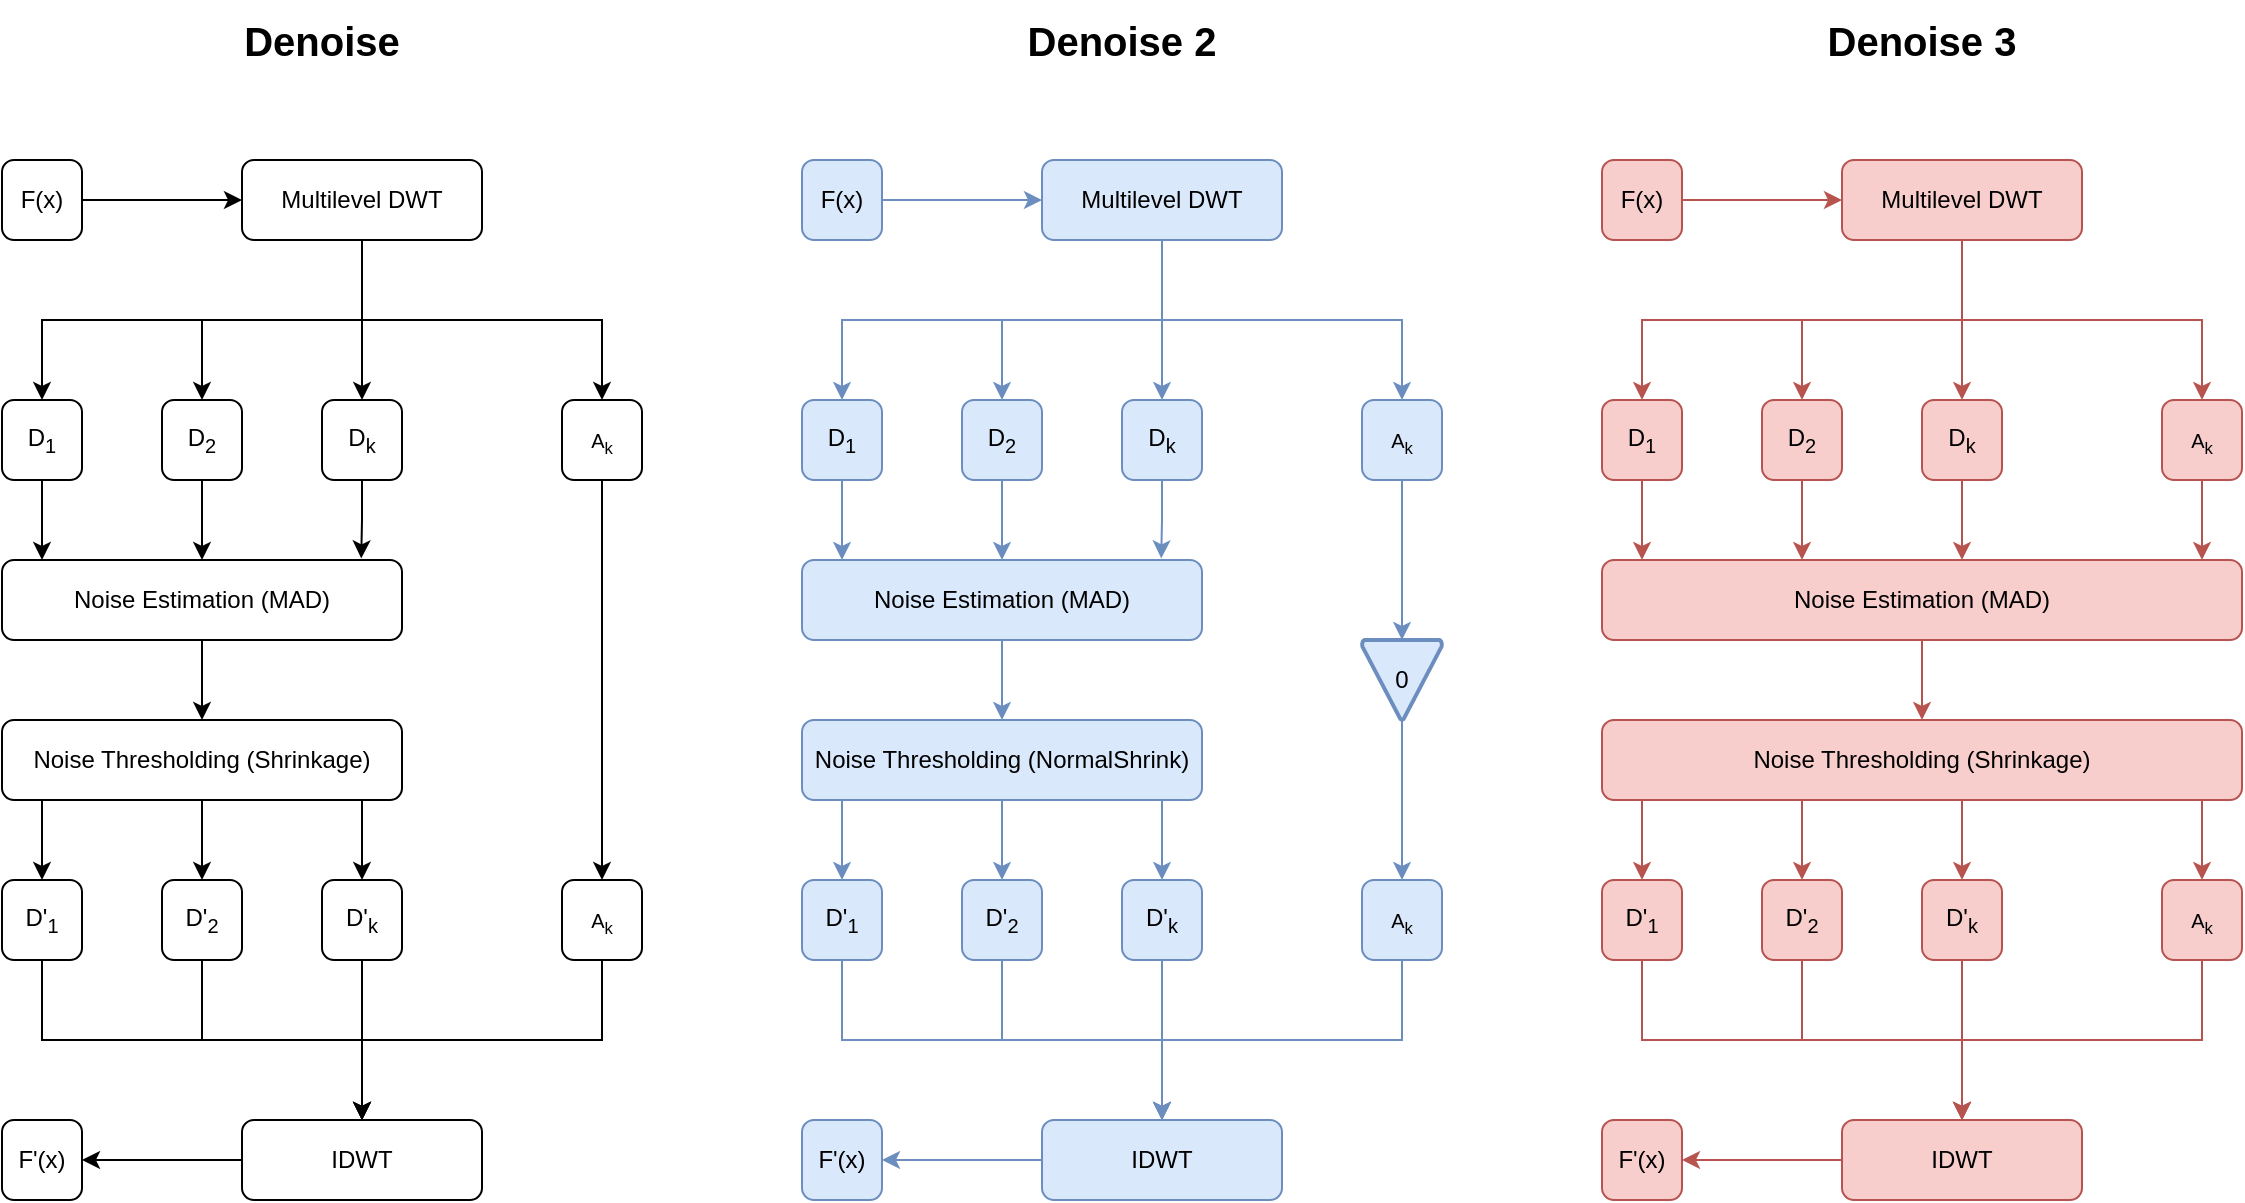 <mxfile version="24.5.1" type="device">
  <diagram name="Page-1" id="p5UipJxprQ3kxWchpc4j">
    <mxGraphModel dx="1050" dy="621" grid="1" gridSize="10" guides="1" tooltips="1" connect="1" arrows="1" fold="1" page="1" pageScale="1" pageWidth="1169" pageHeight="827" math="0" shadow="0">
      <root>
        <mxCell id="0" />
        <mxCell id="1" parent="0" />
        <mxCell id="vgIikGH2efNw5-rMD2Wz-15" style="edgeStyle=orthogonalEdgeStyle;rounded=0;orthogonalLoop=1;jettySize=auto;html=1;entryX=0;entryY=0.5;entryDx=0;entryDy=0;" parent="1" source="vgIikGH2efNw5-rMD2Wz-1" target="vgIikGH2efNw5-rMD2Wz-2" edge="1">
          <mxGeometry relative="1" as="geometry" />
        </mxCell>
        <mxCell id="vgIikGH2efNw5-rMD2Wz-1" value="F(x)" style="rounded=1;whiteSpace=wrap;html=1;" parent="1" vertex="1">
          <mxGeometry x="40" y="160" width="40" height="40" as="geometry" />
        </mxCell>
        <mxCell id="vgIikGH2efNw5-rMD2Wz-29" style="edgeStyle=orthogonalEdgeStyle;rounded=0;orthogonalLoop=1;jettySize=auto;html=1;entryX=0.5;entryY=0;entryDx=0;entryDy=0;" parent="1" source="vgIikGH2efNw5-rMD2Wz-2" target="vgIikGH2efNw5-rMD2Wz-6" edge="1">
          <mxGeometry relative="1" as="geometry">
            <Array as="points">
              <mxPoint x="220" y="240" />
              <mxPoint x="340" y="240" />
            </Array>
          </mxGeometry>
        </mxCell>
        <mxCell id="vgIikGH2efNw5-rMD2Wz-30" style="edgeStyle=orthogonalEdgeStyle;rounded=0;orthogonalLoop=1;jettySize=auto;html=1;" parent="1" source="vgIikGH2efNw5-rMD2Wz-2" target="vgIikGH2efNw5-rMD2Wz-5" edge="1">
          <mxGeometry relative="1" as="geometry" />
        </mxCell>
        <mxCell id="vgIikGH2efNw5-rMD2Wz-31" style="edgeStyle=orthogonalEdgeStyle;rounded=0;orthogonalLoop=1;jettySize=auto;html=1;" parent="1" source="vgIikGH2efNw5-rMD2Wz-2" target="vgIikGH2efNw5-rMD2Wz-4" edge="1">
          <mxGeometry relative="1" as="geometry" />
        </mxCell>
        <mxCell id="vgIikGH2efNw5-rMD2Wz-32" style="edgeStyle=orthogonalEdgeStyle;rounded=0;orthogonalLoop=1;jettySize=auto;html=1;" parent="1" source="vgIikGH2efNw5-rMD2Wz-2" target="vgIikGH2efNw5-rMD2Wz-3" edge="1">
          <mxGeometry relative="1" as="geometry">
            <Array as="points">
              <mxPoint x="220" y="240" />
              <mxPoint x="60" y="240" />
            </Array>
          </mxGeometry>
        </mxCell>
        <mxCell id="vgIikGH2efNw5-rMD2Wz-2" value="Multilevel DWT" style="rounded=1;whiteSpace=wrap;html=1;" parent="1" vertex="1">
          <mxGeometry x="160" y="160" width="120" height="40" as="geometry" />
        </mxCell>
        <mxCell id="vgIikGH2efNw5-rMD2Wz-3" value="D&lt;sub&gt;1&lt;/sub&gt;" style="rounded=1;whiteSpace=wrap;html=1;" parent="1" vertex="1">
          <mxGeometry x="40" y="280" width="40" height="40" as="geometry" />
        </mxCell>
        <mxCell id="vgIikGH2efNw5-rMD2Wz-18" style="edgeStyle=orthogonalEdgeStyle;rounded=0;orthogonalLoop=1;jettySize=auto;html=1;entryX=0.5;entryY=0;entryDx=0;entryDy=0;" parent="1" source="vgIikGH2efNw5-rMD2Wz-4" target="vgIikGH2efNw5-rMD2Wz-7" edge="1">
          <mxGeometry relative="1" as="geometry" />
        </mxCell>
        <mxCell id="vgIikGH2efNw5-rMD2Wz-4" value="D&lt;sub&gt;2&lt;/sub&gt;" style="rounded=1;whiteSpace=wrap;html=1;" parent="1" vertex="1">
          <mxGeometry x="120" y="280" width="40" height="40" as="geometry" />
        </mxCell>
        <mxCell id="vgIikGH2efNw5-rMD2Wz-5" value="D&lt;sub&gt;k&lt;/sub&gt;" style="rounded=1;whiteSpace=wrap;html=1;" parent="1" vertex="1">
          <mxGeometry x="200" y="280" width="40" height="40" as="geometry" />
        </mxCell>
        <mxCell id="vgIikGH2efNw5-rMD2Wz-20" style="edgeStyle=orthogonalEdgeStyle;rounded=0;orthogonalLoop=1;jettySize=auto;html=1;entryX=0.5;entryY=0;entryDx=0;entryDy=0;" parent="1" source="vgIikGH2efNw5-rMD2Wz-6" target="vgIikGH2efNw5-rMD2Wz-12" edge="1">
          <mxGeometry relative="1" as="geometry" />
        </mxCell>
        <mxCell id="vgIikGH2efNw5-rMD2Wz-6" value="&lt;span style=&quot;font-size: 10px;&quot;&gt;A&lt;sub&gt;k&lt;/sub&gt;&lt;/span&gt;" style="rounded=1;whiteSpace=wrap;html=1;" parent="1" vertex="1">
          <mxGeometry x="320" y="280" width="40" height="40" as="geometry" />
        </mxCell>
        <mxCell id="vgIikGH2efNw5-rMD2Wz-21" style="edgeStyle=orthogonalEdgeStyle;rounded=0;orthogonalLoop=1;jettySize=auto;html=1;entryX=0.5;entryY=0;entryDx=0;entryDy=0;" parent="1" source="vgIikGH2efNw5-rMD2Wz-7" target="vgIikGH2efNw5-rMD2Wz-8" edge="1">
          <mxGeometry relative="1" as="geometry" />
        </mxCell>
        <mxCell id="vgIikGH2efNw5-rMD2Wz-7" value="Noise Estimation (MAD)" style="rounded=1;whiteSpace=wrap;html=1;" parent="1" vertex="1">
          <mxGeometry x="40" y="360" width="200" height="40" as="geometry" />
        </mxCell>
        <mxCell id="vgIikGH2efNw5-rMD2Wz-22" style="edgeStyle=orthogonalEdgeStyle;rounded=0;orthogonalLoop=1;jettySize=auto;html=1;" parent="1" source="vgIikGH2efNw5-rMD2Wz-8" target="vgIikGH2efNw5-rMD2Wz-9" edge="1">
          <mxGeometry relative="1" as="geometry">
            <Array as="points">
              <mxPoint x="60" y="490" />
              <mxPoint x="60" y="490" />
            </Array>
          </mxGeometry>
        </mxCell>
        <mxCell id="vgIikGH2efNw5-rMD2Wz-23" style="edgeStyle=orthogonalEdgeStyle;rounded=0;orthogonalLoop=1;jettySize=auto;html=1;entryX=0.5;entryY=0;entryDx=0;entryDy=0;" parent="1" source="vgIikGH2efNw5-rMD2Wz-8" target="vgIikGH2efNw5-rMD2Wz-10" edge="1">
          <mxGeometry relative="1" as="geometry" />
        </mxCell>
        <mxCell id="vgIikGH2efNw5-rMD2Wz-24" style="edgeStyle=orthogonalEdgeStyle;rounded=0;orthogonalLoop=1;jettySize=auto;html=1;entryX=0.5;entryY=0;entryDx=0;entryDy=0;" parent="1" source="vgIikGH2efNw5-rMD2Wz-8" target="vgIikGH2efNw5-rMD2Wz-11" edge="1">
          <mxGeometry relative="1" as="geometry">
            <Array as="points">
              <mxPoint x="220" y="490" />
              <mxPoint x="220" y="490" />
            </Array>
          </mxGeometry>
        </mxCell>
        <mxCell id="vgIikGH2efNw5-rMD2Wz-8" value="Noise Thresholding (Shrinkage)" style="rounded=1;whiteSpace=wrap;html=1;" parent="1" vertex="1">
          <mxGeometry x="40" y="440" width="200" height="40" as="geometry" />
        </mxCell>
        <mxCell id="vgIikGH2efNw5-rMD2Wz-25" style="edgeStyle=orthogonalEdgeStyle;rounded=0;orthogonalLoop=1;jettySize=auto;html=1;" parent="1" source="vgIikGH2efNw5-rMD2Wz-9" target="vgIikGH2efNw5-rMD2Wz-14" edge="1">
          <mxGeometry relative="1" as="geometry">
            <Array as="points">
              <mxPoint x="60" y="600" />
              <mxPoint x="220" y="600" />
            </Array>
          </mxGeometry>
        </mxCell>
        <mxCell id="vgIikGH2efNw5-rMD2Wz-9" value="D&#39;&lt;sub&gt;1&lt;/sub&gt;" style="rounded=1;whiteSpace=wrap;html=1;" parent="1" vertex="1">
          <mxGeometry x="40" y="520" width="40" height="40" as="geometry" />
        </mxCell>
        <mxCell id="vgIikGH2efNw5-rMD2Wz-28" style="edgeStyle=orthogonalEdgeStyle;rounded=0;orthogonalLoop=1;jettySize=auto;html=1;" parent="1" source="vgIikGH2efNw5-rMD2Wz-10" target="vgIikGH2efNw5-rMD2Wz-14" edge="1">
          <mxGeometry relative="1" as="geometry" />
        </mxCell>
        <mxCell id="vgIikGH2efNw5-rMD2Wz-10" value="D&#39;&lt;sub&gt;2&lt;/sub&gt;" style="rounded=1;whiteSpace=wrap;html=1;" parent="1" vertex="1">
          <mxGeometry x="120" y="520" width="40" height="40" as="geometry" />
        </mxCell>
        <mxCell id="vgIikGH2efNw5-rMD2Wz-27" style="edgeStyle=orthogonalEdgeStyle;rounded=0;orthogonalLoop=1;jettySize=auto;html=1;" parent="1" source="vgIikGH2efNw5-rMD2Wz-11" target="vgIikGH2efNw5-rMD2Wz-14" edge="1">
          <mxGeometry relative="1" as="geometry" />
        </mxCell>
        <mxCell id="vgIikGH2efNw5-rMD2Wz-11" value="D&#39;&lt;sub&gt;k&lt;/sub&gt;" style="rounded=1;whiteSpace=wrap;html=1;" parent="1" vertex="1">
          <mxGeometry x="200" y="520" width="40" height="40" as="geometry" />
        </mxCell>
        <mxCell id="vgIikGH2efNw5-rMD2Wz-26" style="edgeStyle=orthogonalEdgeStyle;rounded=0;orthogonalLoop=1;jettySize=auto;html=1;entryX=0.5;entryY=0;entryDx=0;entryDy=0;" parent="1" source="vgIikGH2efNw5-rMD2Wz-12" target="vgIikGH2efNw5-rMD2Wz-14" edge="1">
          <mxGeometry relative="1" as="geometry">
            <Array as="points">
              <mxPoint x="340" y="600" />
              <mxPoint x="220" y="600" />
            </Array>
          </mxGeometry>
        </mxCell>
        <mxCell id="vgIikGH2efNw5-rMD2Wz-12" value="&lt;span style=&quot;font-size: 10px;&quot;&gt;A&lt;sub&gt;k&lt;/sub&gt;&lt;/span&gt;" style="rounded=1;whiteSpace=wrap;html=1;" parent="1" vertex="1">
          <mxGeometry x="320" y="520" width="40" height="40" as="geometry" />
        </mxCell>
        <mxCell id="vgIikGH2efNw5-rMD2Wz-13" value="F&#39;(x)" style="rounded=1;whiteSpace=wrap;html=1;" parent="1" vertex="1">
          <mxGeometry x="40" y="640" width="40" height="40" as="geometry" />
        </mxCell>
        <mxCell id="vgIikGH2efNw5-rMD2Wz-16" style="edgeStyle=orthogonalEdgeStyle;rounded=0;orthogonalLoop=1;jettySize=auto;html=1;entryX=1;entryY=0.5;entryDx=0;entryDy=0;" parent="1" source="vgIikGH2efNw5-rMD2Wz-14" target="vgIikGH2efNw5-rMD2Wz-13" edge="1">
          <mxGeometry relative="1" as="geometry" />
        </mxCell>
        <mxCell id="vgIikGH2efNw5-rMD2Wz-14" value="IDWT" style="rounded=1;whiteSpace=wrap;html=1;" parent="1" vertex="1">
          <mxGeometry x="160" y="640" width="120" height="40" as="geometry" />
        </mxCell>
        <mxCell id="vgIikGH2efNw5-rMD2Wz-17" style="edgeStyle=orthogonalEdgeStyle;rounded=0;orthogonalLoop=1;jettySize=auto;html=1;entryX=0.1;entryY=0;entryDx=0;entryDy=0;entryPerimeter=0;" parent="1" source="vgIikGH2efNw5-rMD2Wz-3" target="vgIikGH2efNw5-rMD2Wz-7" edge="1">
          <mxGeometry relative="1" as="geometry" />
        </mxCell>
        <mxCell id="vgIikGH2efNw5-rMD2Wz-19" style="edgeStyle=orthogonalEdgeStyle;rounded=0;orthogonalLoop=1;jettySize=auto;html=1;entryX=0.898;entryY=-0.02;entryDx=0;entryDy=0;entryPerimeter=0;" parent="1" source="vgIikGH2efNw5-rMD2Wz-5" target="vgIikGH2efNw5-rMD2Wz-7" edge="1">
          <mxGeometry relative="1" as="geometry" />
        </mxCell>
        <mxCell id="vgIikGH2efNw5-rMD2Wz-33" style="edgeStyle=orthogonalEdgeStyle;rounded=0;orthogonalLoop=1;jettySize=auto;html=1;entryX=0;entryY=0.5;entryDx=0;entryDy=0;fillColor=#dae8fc;strokeColor=#6c8ebf;" parent="1" source="vgIikGH2efNw5-rMD2Wz-34" target="vgIikGH2efNw5-rMD2Wz-39" edge="1">
          <mxGeometry relative="1" as="geometry" />
        </mxCell>
        <mxCell id="vgIikGH2efNw5-rMD2Wz-34" value="F(x)" style="rounded=1;whiteSpace=wrap;html=1;fillColor=#dae8fc;strokeColor=#6c8ebf;" parent="1" vertex="1">
          <mxGeometry x="440" y="160" width="40" height="40" as="geometry" />
        </mxCell>
        <mxCell id="vgIikGH2efNw5-rMD2Wz-35" style="edgeStyle=orthogonalEdgeStyle;rounded=0;orthogonalLoop=1;jettySize=auto;html=1;entryX=0.5;entryY=0;entryDx=0;entryDy=0;fillColor=#dae8fc;strokeColor=#6c8ebf;" parent="1" source="vgIikGH2efNw5-rMD2Wz-39" target="vgIikGH2efNw5-rMD2Wz-45" edge="1">
          <mxGeometry relative="1" as="geometry">
            <Array as="points">
              <mxPoint x="620" y="240" />
              <mxPoint x="740" y="240" />
            </Array>
          </mxGeometry>
        </mxCell>
        <mxCell id="vgIikGH2efNw5-rMD2Wz-36" style="edgeStyle=orthogonalEdgeStyle;rounded=0;orthogonalLoop=1;jettySize=auto;html=1;fillColor=#dae8fc;strokeColor=#6c8ebf;" parent="1" source="vgIikGH2efNw5-rMD2Wz-39" target="vgIikGH2efNw5-rMD2Wz-43" edge="1">
          <mxGeometry relative="1" as="geometry" />
        </mxCell>
        <mxCell id="vgIikGH2efNw5-rMD2Wz-37" style="edgeStyle=orthogonalEdgeStyle;rounded=0;orthogonalLoop=1;jettySize=auto;html=1;fillColor=#dae8fc;strokeColor=#6c8ebf;" parent="1" source="vgIikGH2efNw5-rMD2Wz-39" target="vgIikGH2efNw5-rMD2Wz-42" edge="1">
          <mxGeometry relative="1" as="geometry" />
        </mxCell>
        <mxCell id="vgIikGH2efNw5-rMD2Wz-38" style="edgeStyle=orthogonalEdgeStyle;rounded=0;orthogonalLoop=1;jettySize=auto;html=1;fillColor=#dae8fc;strokeColor=#6c8ebf;" parent="1" source="vgIikGH2efNw5-rMD2Wz-39" target="vgIikGH2efNw5-rMD2Wz-40" edge="1">
          <mxGeometry relative="1" as="geometry">
            <Array as="points">
              <mxPoint x="620" y="240" />
              <mxPoint x="460" y="240" />
            </Array>
          </mxGeometry>
        </mxCell>
        <mxCell id="vgIikGH2efNw5-rMD2Wz-39" value="Multilevel DWT" style="rounded=1;whiteSpace=wrap;html=1;fillColor=#dae8fc;strokeColor=#6c8ebf;" parent="1" vertex="1">
          <mxGeometry x="560" y="160" width="120" height="40" as="geometry" />
        </mxCell>
        <mxCell id="vgIikGH2efNw5-rMD2Wz-40" value="D&lt;sub&gt;1&lt;/sub&gt;" style="rounded=1;whiteSpace=wrap;html=1;fillColor=#dae8fc;strokeColor=#6c8ebf;" parent="1" vertex="1">
          <mxGeometry x="440" y="280" width="40" height="40" as="geometry" />
        </mxCell>
        <mxCell id="vgIikGH2efNw5-rMD2Wz-41" style="edgeStyle=orthogonalEdgeStyle;rounded=0;orthogonalLoop=1;jettySize=auto;html=1;entryX=0.5;entryY=0;entryDx=0;entryDy=0;fillColor=#dae8fc;strokeColor=#6c8ebf;" parent="1" source="vgIikGH2efNw5-rMD2Wz-42" target="vgIikGH2efNw5-rMD2Wz-47" edge="1">
          <mxGeometry relative="1" as="geometry" />
        </mxCell>
        <mxCell id="vgIikGH2efNw5-rMD2Wz-42" value="D&lt;sub&gt;2&lt;/sub&gt;" style="rounded=1;whiteSpace=wrap;html=1;fillColor=#dae8fc;strokeColor=#6c8ebf;" parent="1" vertex="1">
          <mxGeometry x="520" y="280" width="40" height="40" as="geometry" />
        </mxCell>
        <mxCell id="vgIikGH2efNw5-rMD2Wz-43" value="D&lt;sub&gt;k&lt;/sub&gt;" style="rounded=1;whiteSpace=wrap;html=1;fillColor=#dae8fc;strokeColor=#6c8ebf;" parent="1" vertex="1">
          <mxGeometry x="600" y="280" width="40" height="40" as="geometry" />
        </mxCell>
        <mxCell id="vgIikGH2efNw5-rMD2Wz-45" value="&lt;span style=&quot;font-size: 10px;&quot;&gt;A&lt;sub&gt;k&lt;/sub&gt;&lt;/span&gt;" style="rounded=1;whiteSpace=wrap;html=1;fillColor=#dae8fc;strokeColor=#6c8ebf;" parent="1" vertex="1">
          <mxGeometry x="720" y="280" width="40" height="40" as="geometry" />
        </mxCell>
        <mxCell id="vgIikGH2efNw5-rMD2Wz-46" style="edgeStyle=orthogonalEdgeStyle;rounded=0;orthogonalLoop=1;jettySize=auto;html=1;entryX=0.5;entryY=0;entryDx=0;entryDy=0;fillColor=#dae8fc;strokeColor=#6c8ebf;" parent="1" source="vgIikGH2efNw5-rMD2Wz-47" target="vgIikGH2efNw5-rMD2Wz-51" edge="1">
          <mxGeometry relative="1" as="geometry" />
        </mxCell>
        <mxCell id="vgIikGH2efNw5-rMD2Wz-47" value="Noise Estimation (MAD)" style="rounded=1;whiteSpace=wrap;html=1;fillColor=#dae8fc;strokeColor=#6c8ebf;" parent="1" vertex="1">
          <mxGeometry x="440" y="360" width="200" height="40" as="geometry" />
        </mxCell>
        <mxCell id="vgIikGH2efNw5-rMD2Wz-48" style="edgeStyle=orthogonalEdgeStyle;rounded=0;orthogonalLoop=1;jettySize=auto;html=1;fillColor=#dae8fc;strokeColor=#6c8ebf;" parent="1" source="vgIikGH2efNw5-rMD2Wz-51" target="vgIikGH2efNw5-rMD2Wz-53" edge="1">
          <mxGeometry relative="1" as="geometry">
            <Array as="points">
              <mxPoint x="460" y="490" />
              <mxPoint x="460" y="490" />
            </Array>
          </mxGeometry>
        </mxCell>
        <mxCell id="vgIikGH2efNw5-rMD2Wz-49" style="edgeStyle=orthogonalEdgeStyle;rounded=0;orthogonalLoop=1;jettySize=auto;html=1;entryX=0.5;entryY=0;entryDx=0;entryDy=0;fillColor=#dae8fc;strokeColor=#6c8ebf;" parent="1" source="vgIikGH2efNw5-rMD2Wz-51" target="vgIikGH2efNw5-rMD2Wz-55" edge="1">
          <mxGeometry relative="1" as="geometry" />
        </mxCell>
        <mxCell id="vgIikGH2efNw5-rMD2Wz-50" style="edgeStyle=orthogonalEdgeStyle;rounded=0;orthogonalLoop=1;jettySize=auto;html=1;entryX=0.5;entryY=0;entryDx=0;entryDy=0;fillColor=#dae8fc;strokeColor=#6c8ebf;" parent="1" source="vgIikGH2efNw5-rMD2Wz-51" target="vgIikGH2efNw5-rMD2Wz-57" edge="1">
          <mxGeometry relative="1" as="geometry">
            <Array as="points">
              <mxPoint x="620" y="490" />
              <mxPoint x="620" y="490" />
            </Array>
          </mxGeometry>
        </mxCell>
        <mxCell id="vgIikGH2efNw5-rMD2Wz-51" value="Noise Thresholding (NormalShrink)" style="rounded=1;whiteSpace=wrap;html=1;fillColor=#dae8fc;strokeColor=#6c8ebf;" parent="1" vertex="1">
          <mxGeometry x="440" y="440" width="200" height="40" as="geometry" />
        </mxCell>
        <mxCell id="vgIikGH2efNw5-rMD2Wz-52" style="edgeStyle=orthogonalEdgeStyle;rounded=0;orthogonalLoop=1;jettySize=auto;html=1;fillColor=#dae8fc;strokeColor=#6c8ebf;" parent="1" source="vgIikGH2efNw5-rMD2Wz-53" target="vgIikGH2efNw5-rMD2Wz-62" edge="1">
          <mxGeometry relative="1" as="geometry">
            <Array as="points">
              <mxPoint x="460" y="600" />
              <mxPoint x="620" y="600" />
            </Array>
          </mxGeometry>
        </mxCell>
        <mxCell id="vgIikGH2efNw5-rMD2Wz-53" value="D&#39;&lt;sub&gt;1&lt;/sub&gt;" style="rounded=1;whiteSpace=wrap;html=1;fillColor=#dae8fc;strokeColor=#6c8ebf;" parent="1" vertex="1">
          <mxGeometry x="440" y="520" width="40" height="40" as="geometry" />
        </mxCell>
        <mxCell id="vgIikGH2efNw5-rMD2Wz-54" style="edgeStyle=orthogonalEdgeStyle;rounded=0;orthogonalLoop=1;jettySize=auto;html=1;fillColor=#dae8fc;strokeColor=#6c8ebf;" parent="1" source="vgIikGH2efNw5-rMD2Wz-55" target="vgIikGH2efNw5-rMD2Wz-62" edge="1">
          <mxGeometry relative="1" as="geometry" />
        </mxCell>
        <mxCell id="vgIikGH2efNw5-rMD2Wz-55" value="D&#39;&lt;sub&gt;2&lt;/sub&gt;" style="rounded=1;whiteSpace=wrap;html=1;fillColor=#dae8fc;strokeColor=#6c8ebf;" parent="1" vertex="1">
          <mxGeometry x="520" y="520" width="40" height="40" as="geometry" />
        </mxCell>
        <mxCell id="vgIikGH2efNw5-rMD2Wz-56" style="edgeStyle=orthogonalEdgeStyle;rounded=0;orthogonalLoop=1;jettySize=auto;html=1;fillColor=#dae8fc;strokeColor=#6c8ebf;" parent="1" source="vgIikGH2efNw5-rMD2Wz-57" target="vgIikGH2efNw5-rMD2Wz-62" edge="1">
          <mxGeometry relative="1" as="geometry" />
        </mxCell>
        <mxCell id="vgIikGH2efNw5-rMD2Wz-57" value="D&#39;&lt;sub&gt;k&lt;/sub&gt;" style="rounded=1;whiteSpace=wrap;html=1;fillColor=#dae8fc;strokeColor=#6c8ebf;" parent="1" vertex="1">
          <mxGeometry x="600" y="520" width="40" height="40" as="geometry" />
        </mxCell>
        <mxCell id="vgIikGH2efNw5-rMD2Wz-58" style="edgeStyle=orthogonalEdgeStyle;rounded=0;orthogonalLoop=1;jettySize=auto;html=1;entryX=0.5;entryY=0;entryDx=0;entryDy=0;fillColor=#dae8fc;strokeColor=#6c8ebf;" parent="1" source="vgIikGH2efNw5-rMD2Wz-59" target="vgIikGH2efNw5-rMD2Wz-62" edge="1">
          <mxGeometry relative="1" as="geometry">
            <Array as="points">
              <mxPoint x="740" y="600" />
              <mxPoint x="620" y="600" />
            </Array>
          </mxGeometry>
        </mxCell>
        <mxCell id="vgIikGH2efNw5-rMD2Wz-59" value="&lt;span style=&quot;font-size: 10px;&quot;&gt;A&lt;sub&gt;k&lt;/sub&gt;&lt;/span&gt;" style="rounded=1;whiteSpace=wrap;html=1;fillColor=#dae8fc;strokeColor=#6c8ebf;" parent="1" vertex="1">
          <mxGeometry x="720" y="520" width="40" height="40" as="geometry" />
        </mxCell>
        <mxCell id="vgIikGH2efNw5-rMD2Wz-60" value="F&#39;(x)" style="rounded=1;whiteSpace=wrap;html=1;fillColor=#dae8fc;strokeColor=#6c8ebf;" parent="1" vertex="1">
          <mxGeometry x="440" y="640" width="40" height="40" as="geometry" />
        </mxCell>
        <mxCell id="vgIikGH2efNw5-rMD2Wz-61" style="edgeStyle=orthogonalEdgeStyle;rounded=0;orthogonalLoop=1;jettySize=auto;html=1;entryX=1;entryY=0.5;entryDx=0;entryDy=0;fillColor=#dae8fc;strokeColor=#6c8ebf;" parent="1" source="vgIikGH2efNw5-rMD2Wz-62" target="vgIikGH2efNw5-rMD2Wz-60" edge="1">
          <mxGeometry relative="1" as="geometry" />
        </mxCell>
        <mxCell id="vgIikGH2efNw5-rMD2Wz-62" value="IDWT" style="rounded=1;whiteSpace=wrap;html=1;fillColor=#dae8fc;strokeColor=#6c8ebf;" parent="1" vertex="1">
          <mxGeometry x="560" y="640" width="120" height="40" as="geometry" />
        </mxCell>
        <mxCell id="vgIikGH2efNw5-rMD2Wz-63" style="edgeStyle=orthogonalEdgeStyle;rounded=0;orthogonalLoop=1;jettySize=auto;html=1;entryX=0.1;entryY=0;entryDx=0;entryDy=0;entryPerimeter=0;fillColor=#dae8fc;strokeColor=#6c8ebf;" parent="1" source="vgIikGH2efNw5-rMD2Wz-40" target="vgIikGH2efNw5-rMD2Wz-47" edge="1">
          <mxGeometry relative="1" as="geometry" />
        </mxCell>
        <mxCell id="vgIikGH2efNw5-rMD2Wz-64" style="edgeStyle=orthogonalEdgeStyle;rounded=0;orthogonalLoop=1;jettySize=auto;html=1;entryX=0.898;entryY=-0.02;entryDx=0;entryDy=0;entryPerimeter=0;fillColor=#dae8fc;strokeColor=#6c8ebf;" parent="1" source="vgIikGH2efNw5-rMD2Wz-43" target="vgIikGH2efNw5-rMD2Wz-47" edge="1">
          <mxGeometry relative="1" as="geometry" />
        </mxCell>
        <mxCell id="vgIikGH2efNw5-rMD2Wz-68" style="edgeStyle=orthogonalEdgeStyle;rounded=0;orthogonalLoop=1;jettySize=auto;html=1;entryX=0.5;entryY=0;entryDx=0;entryDy=0;fillColor=#dae8fc;strokeColor=#6c8ebf;" parent="1" source="vgIikGH2efNw5-rMD2Wz-66" target="vgIikGH2efNw5-rMD2Wz-59" edge="1">
          <mxGeometry relative="1" as="geometry" />
        </mxCell>
        <mxCell id="vgIikGH2efNw5-rMD2Wz-66" value="0" style="strokeWidth=2;html=1;shape=mxgraph.flowchart.merge_or_storage;whiteSpace=wrap;fillColor=#dae8fc;strokeColor=#6c8ebf;" parent="1" vertex="1">
          <mxGeometry x="720" y="400" width="40" height="40" as="geometry" />
        </mxCell>
        <mxCell id="vgIikGH2efNw5-rMD2Wz-67" style="edgeStyle=orthogonalEdgeStyle;rounded=0;orthogonalLoop=1;jettySize=auto;html=1;entryX=0.5;entryY=0;entryDx=0;entryDy=0;entryPerimeter=0;fillColor=#dae8fc;strokeColor=#6c8ebf;" parent="1" source="vgIikGH2efNw5-rMD2Wz-45" target="vgIikGH2efNw5-rMD2Wz-66" edge="1">
          <mxGeometry relative="1" as="geometry" />
        </mxCell>
        <mxCell id="vgIikGH2efNw5-rMD2Wz-71" style="edgeStyle=orthogonalEdgeStyle;rounded=0;orthogonalLoop=1;jettySize=auto;html=1;entryX=0;entryY=0.5;entryDx=0;entryDy=0;fillColor=#f8cecc;strokeColor=#b85450;" parent="1" source="vgIikGH2efNw5-rMD2Wz-72" target="vgIikGH2efNw5-rMD2Wz-77" edge="1">
          <mxGeometry relative="1" as="geometry" />
        </mxCell>
        <mxCell id="vgIikGH2efNw5-rMD2Wz-72" value="F(x)" style="rounded=1;whiteSpace=wrap;html=1;fillColor=#f8cecc;strokeColor=#b85450;" parent="1" vertex="1">
          <mxGeometry x="840" y="160" width="40" height="40" as="geometry" />
        </mxCell>
        <mxCell id="vgIikGH2efNw5-rMD2Wz-73" style="edgeStyle=orthogonalEdgeStyle;rounded=0;orthogonalLoop=1;jettySize=auto;html=1;entryX=0.5;entryY=0;entryDx=0;entryDy=0;fillColor=#f8cecc;strokeColor=#b85450;" parent="1" source="vgIikGH2efNw5-rMD2Wz-77" target="vgIikGH2efNw5-rMD2Wz-83" edge="1">
          <mxGeometry relative="1" as="geometry">
            <Array as="points">
              <mxPoint x="1020" y="240" />
              <mxPoint x="1140" y="240" />
            </Array>
          </mxGeometry>
        </mxCell>
        <mxCell id="vgIikGH2efNw5-rMD2Wz-74" style="edgeStyle=orthogonalEdgeStyle;rounded=0;orthogonalLoop=1;jettySize=auto;html=1;fillColor=#f8cecc;strokeColor=#b85450;" parent="1" source="vgIikGH2efNw5-rMD2Wz-77" target="vgIikGH2efNw5-rMD2Wz-81" edge="1">
          <mxGeometry relative="1" as="geometry" />
        </mxCell>
        <mxCell id="vgIikGH2efNw5-rMD2Wz-75" style="edgeStyle=orthogonalEdgeStyle;rounded=0;orthogonalLoop=1;jettySize=auto;html=1;fillColor=#f8cecc;strokeColor=#b85450;" parent="1" source="vgIikGH2efNw5-rMD2Wz-77" target="vgIikGH2efNw5-rMD2Wz-80" edge="1">
          <mxGeometry relative="1" as="geometry" />
        </mxCell>
        <mxCell id="vgIikGH2efNw5-rMD2Wz-76" style="edgeStyle=orthogonalEdgeStyle;rounded=0;orthogonalLoop=1;jettySize=auto;html=1;fillColor=#f8cecc;strokeColor=#b85450;" parent="1" source="vgIikGH2efNw5-rMD2Wz-77" target="vgIikGH2efNw5-rMD2Wz-78" edge="1">
          <mxGeometry relative="1" as="geometry">
            <Array as="points">
              <mxPoint x="1020" y="240" />
              <mxPoint x="860" y="240" />
            </Array>
          </mxGeometry>
        </mxCell>
        <mxCell id="vgIikGH2efNw5-rMD2Wz-77" value="Multilevel DWT" style="rounded=1;whiteSpace=wrap;html=1;fillColor=#f8cecc;strokeColor=#b85450;" parent="1" vertex="1">
          <mxGeometry x="960" y="160" width="120" height="40" as="geometry" />
        </mxCell>
        <mxCell id="vgIikGH2efNw5-rMD2Wz-104" style="edgeStyle=orthogonalEdgeStyle;rounded=0;orthogonalLoop=1;jettySize=auto;html=1;fillColor=#f8cecc;strokeColor=#b85450;" parent="1" source="vgIikGH2efNw5-rMD2Wz-78" target="vgIikGH2efNw5-rMD2Wz-85" edge="1">
          <mxGeometry relative="1" as="geometry">
            <Array as="points">
              <mxPoint x="860" y="350" />
              <mxPoint x="860" y="350" />
            </Array>
          </mxGeometry>
        </mxCell>
        <mxCell id="vgIikGH2efNw5-rMD2Wz-78" value="D&lt;sub&gt;1&lt;/sub&gt;" style="rounded=1;whiteSpace=wrap;html=1;fillColor=#f8cecc;strokeColor=#b85450;" parent="1" vertex="1">
          <mxGeometry x="840" y="280" width="40" height="40" as="geometry" />
        </mxCell>
        <mxCell id="vgIikGH2efNw5-rMD2Wz-105" style="edgeStyle=orthogonalEdgeStyle;rounded=0;orthogonalLoop=1;jettySize=auto;html=1;fillColor=#f8cecc;strokeColor=#b85450;" parent="1" source="vgIikGH2efNw5-rMD2Wz-80" target="vgIikGH2efNw5-rMD2Wz-85" edge="1">
          <mxGeometry relative="1" as="geometry">
            <Array as="points">
              <mxPoint x="940" y="350" />
              <mxPoint x="940" y="350" />
            </Array>
          </mxGeometry>
        </mxCell>
        <mxCell id="vgIikGH2efNw5-rMD2Wz-80" value="D&lt;sub&gt;2&lt;/sub&gt;" style="rounded=1;whiteSpace=wrap;html=1;fillColor=#f8cecc;strokeColor=#b85450;" parent="1" vertex="1">
          <mxGeometry x="920" y="280" width="40" height="40" as="geometry" />
        </mxCell>
        <mxCell id="vgIikGH2efNw5-rMD2Wz-106" style="edgeStyle=orthogonalEdgeStyle;rounded=0;orthogonalLoop=1;jettySize=auto;html=1;fillColor=#f8cecc;strokeColor=#b85450;" parent="1" source="vgIikGH2efNw5-rMD2Wz-81" target="vgIikGH2efNw5-rMD2Wz-85" edge="1">
          <mxGeometry relative="1" as="geometry">
            <Array as="points">
              <mxPoint x="1020" y="350" />
              <mxPoint x="1020" y="350" />
            </Array>
          </mxGeometry>
        </mxCell>
        <mxCell id="vgIikGH2efNw5-rMD2Wz-81" value="D&lt;sub&gt;k&lt;/sub&gt;" style="rounded=1;whiteSpace=wrap;html=1;fillColor=#f8cecc;strokeColor=#b85450;" parent="1" vertex="1">
          <mxGeometry x="1000" y="280" width="40" height="40" as="geometry" />
        </mxCell>
        <mxCell id="vgIikGH2efNw5-rMD2Wz-107" style="edgeStyle=orthogonalEdgeStyle;rounded=0;orthogonalLoop=1;jettySize=auto;html=1;fillColor=#f8cecc;strokeColor=#b85450;" parent="1" source="vgIikGH2efNw5-rMD2Wz-83" target="vgIikGH2efNw5-rMD2Wz-85" edge="1">
          <mxGeometry relative="1" as="geometry">
            <Array as="points">
              <mxPoint x="1140" y="370" />
              <mxPoint x="1140" y="370" />
            </Array>
          </mxGeometry>
        </mxCell>
        <mxCell id="vgIikGH2efNw5-rMD2Wz-83" value="&lt;span style=&quot;font-size: 10px;&quot;&gt;A&lt;sub&gt;k&lt;/sub&gt;&lt;/span&gt;" style="rounded=1;whiteSpace=wrap;html=1;fillColor=#f8cecc;strokeColor=#b85450;" parent="1" vertex="1">
          <mxGeometry x="1120" y="280" width="40" height="40" as="geometry" />
        </mxCell>
        <mxCell id="vgIikGH2efNw5-rMD2Wz-84" style="edgeStyle=orthogonalEdgeStyle;rounded=0;orthogonalLoop=1;jettySize=auto;html=1;entryX=0.5;entryY=0;entryDx=0;entryDy=0;fillColor=#f8cecc;strokeColor=#b85450;" parent="1" source="vgIikGH2efNw5-rMD2Wz-85" target="vgIikGH2efNw5-rMD2Wz-89" edge="1">
          <mxGeometry relative="1" as="geometry" />
        </mxCell>
        <mxCell id="vgIikGH2efNw5-rMD2Wz-85" value="Noise Estimation (MAD)" style="rounded=1;whiteSpace=wrap;html=1;fillColor=#f8cecc;strokeColor=#b85450;" parent="1" vertex="1">
          <mxGeometry x="840" y="360" width="320" height="40" as="geometry" />
        </mxCell>
        <mxCell id="vgIikGH2efNw5-rMD2Wz-86" style="edgeStyle=orthogonalEdgeStyle;rounded=0;orthogonalLoop=1;jettySize=auto;html=1;fillColor=#f8cecc;strokeColor=#b85450;" parent="1" source="vgIikGH2efNw5-rMD2Wz-89" target="vgIikGH2efNw5-rMD2Wz-91" edge="1">
          <mxGeometry relative="1" as="geometry">
            <Array as="points">
              <mxPoint x="860" y="490" />
              <mxPoint x="860" y="490" />
            </Array>
          </mxGeometry>
        </mxCell>
        <mxCell id="vgIikGH2efNw5-rMD2Wz-87" style="edgeStyle=orthogonalEdgeStyle;rounded=0;orthogonalLoop=1;jettySize=auto;html=1;entryX=0.5;entryY=0;entryDx=0;entryDy=0;fillColor=#f8cecc;strokeColor=#b85450;" parent="1" source="vgIikGH2efNw5-rMD2Wz-89" target="vgIikGH2efNw5-rMD2Wz-93" edge="1">
          <mxGeometry relative="1" as="geometry">
            <Array as="points">
              <mxPoint x="940" y="490" />
              <mxPoint x="940" y="490" />
            </Array>
          </mxGeometry>
        </mxCell>
        <mxCell id="vgIikGH2efNw5-rMD2Wz-88" style="edgeStyle=orthogonalEdgeStyle;rounded=0;orthogonalLoop=1;jettySize=auto;html=1;entryX=0.5;entryY=0;entryDx=0;entryDy=0;fillColor=#f8cecc;strokeColor=#b85450;" parent="1" source="vgIikGH2efNw5-rMD2Wz-89" target="vgIikGH2efNw5-rMD2Wz-95" edge="1">
          <mxGeometry relative="1" as="geometry">
            <Array as="points">
              <mxPoint x="1020" y="490" />
              <mxPoint x="1020" y="490" />
            </Array>
          </mxGeometry>
        </mxCell>
        <mxCell id="vgIikGH2efNw5-rMD2Wz-103" style="edgeStyle=orthogonalEdgeStyle;rounded=0;orthogonalLoop=1;jettySize=auto;html=1;entryX=0.5;entryY=0;entryDx=0;entryDy=0;fillColor=#f8cecc;strokeColor=#b85450;" parent="1" source="vgIikGH2efNw5-rMD2Wz-89" target="vgIikGH2efNw5-rMD2Wz-97" edge="1">
          <mxGeometry relative="1" as="geometry">
            <Array as="points">
              <mxPoint x="1140" y="490" />
              <mxPoint x="1140" y="490" />
            </Array>
          </mxGeometry>
        </mxCell>
        <mxCell id="vgIikGH2efNw5-rMD2Wz-89" value="Noise Thresholding (Shrinkage)" style="rounded=1;whiteSpace=wrap;html=1;fillColor=#f8cecc;strokeColor=#b85450;" parent="1" vertex="1">
          <mxGeometry x="840" y="440" width="320" height="40" as="geometry" />
        </mxCell>
        <mxCell id="vgIikGH2efNw5-rMD2Wz-90" style="edgeStyle=orthogonalEdgeStyle;rounded=0;orthogonalLoop=1;jettySize=auto;html=1;fillColor=#f8cecc;strokeColor=#b85450;" parent="1" source="vgIikGH2efNw5-rMD2Wz-91" target="vgIikGH2efNw5-rMD2Wz-100" edge="1">
          <mxGeometry relative="1" as="geometry">
            <Array as="points">
              <mxPoint x="860" y="600" />
              <mxPoint x="1020" y="600" />
            </Array>
          </mxGeometry>
        </mxCell>
        <mxCell id="vgIikGH2efNw5-rMD2Wz-91" value="D&#39;&lt;sub&gt;1&lt;/sub&gt;" style="rounded=1;whiteSpace=wrap;html=1;fillColor=#f8cecc;strokeColor=#b85450;" parent="1" vertex="1">
          <mxGeometry x="840" y="520" width="40" height="40" as="geometry" />
        </mxCell>
        <mxCell id="vgIikGH2efNw5-rMD2Wz-92" style="edgeStyle=orthogonalEdgeStyle;rounded=0;orthogonalLoop=1;jettySize=auto;html=1;fillColor=#f8cecc;strokeColor=#b85450;" parent="1" source="vgIikGH2efNw5-rMD2Wz-93" target="vgIikGH2efNw5-rMD2Wz-100" edge="1">
          <mxGeometry relative="1" as="geometry" />
        </mxCell>
        <mxCell id="vgIikGH2efNw5-rMD2Wz-93" value="D&#39;&lt;sub&gt;2&lt;/sub&gt;" style="rounded=1;whiteSpace=wrap;html=1;fillColor=#f8cecc;strokeColor=#b85450;" parent="1" vertex="1">
          <mxGeometry x="920" y="520" width="40" height="40" as="geometry" />
        </mxCell>
        <mxCell id="vgIikGH2efNw5-rMD2Wz-94" style="edgeStyle=orthogonalEdgeStyle;rounded=0;orthogonalLoop=1;jettySize=auto;html=1;fillColor=#f8cecc;strokeColor=#b85450;" parent="1" source="vgIikGH2efNw5-rMD2Wz-95" target="vgIikGH2efNw5-rMD2Wz-100" edge="1">
          <mxGeometry relative="1" as="geometry" />
        </mxCell>
        <mxCell id="vgIikGH2efNw5-rMD2Wz-95" value="D&#39;&lt;sub&gt;k&lt;/sub&gt;" style="rounded=1;whiteSpace=wrap;html=1;fillColor=#f8cecc;strokeColor=#b85450;" parent="1" vertex="1">
          <mxGeometry x="1000" y="520" width="40" height="40" as="geometry" />
        </mxCell>
        <mxCell id="vgIikGH2efNw5-rMD2Wz-96" style="edgeStyle=orthogonalEdgeStyle;rounded=0;orthogonalLoop=1;jettySize=auto;html=1;entryX=0.5;entryY=0;entryDx=0;entryDy=0;fillColor=#f8cecc;strokeColor=#b85450;" parent="1" source="vgIikGH2efNw5-rMD2Wz-97" target="vgIikGH2efNw5-rMD2Wz-100" edge="1">
          <mxGeometry relative="1" as="geometry">
            <Array as="points">
              <mxPoint x="1140" y="600" />
              <mxPoint x="1020" y="600" />
            </Array>
          </mxGeometry>
        </mxCell>
        <mxCell id="vgIikGH2efNw5-rMD2Wz-97" value="&lt;span style=&quot;font-size: 10px;&quot;&gt;A&lt;sub&gt;k&lt;/sub&gt;&lt;/span&gt;" style="rounded=1;whiteSpace=wrap;html=1;fillColor=#f8cecc;strokeColor=#b85450;" parent="1" vertex="1">
          <mxGeometry x="1120" y="520" width="40" height="40" as="geometry" />
        </mxCell>
        <mxCell id="vgIikGH2efNw5-rMD2Wz-98" value="F&#39;(x)" style="rounded=1;whiteSpace=wrap;html=1;fillColor=#f8cecc;strokeColor=#b85450;" parent="1" vertex="1">
          <mxGeometry x="840" y="640" width="40" height="40" as="geometry" />
        </mxCell>
        <mxCell id="vgIikGH2efNw5-rMD2Wz-99" style="edgeStyle=orthogonalEdgeStyle;rounded=0;orthogonalLoop=1;jettySize=auto;html=1;entryX=1;entryY=0.5;entryDx=0;entryDy=0;fillColor=#f8cecc;strokeColor=#b85450;" parent="1" source="vgIikGH2efNw5-rMD2Wz-100" target="vgIikGH2efNw5-rMD2Wz-98" edge="1">
          <mxGeometry relative="1" as="geometry" />
        </mxCell>
        <mxCell id="vgIikGH2efNw5-rMD2Wz-100" value="IDWT" style="rounded=1;whiteSpace=wrap;html=1;fillColor=#f8cecc;strokeColor=#b85450;" parent="1" vertex="1">
          <mxGeometry x="960" y="640" width="120" height="40" as="geometry" />
        </mxCell>
        <mxCell id="vgIikGH2efNw5-rMD2Wz-108" value="Denoise" style="text;html=1;align=center;verticalAlign=middle;whiteSpace=wrap;rounded=0;fontStyle=1;fontSize=20;" parent="1" vertex="1">
          <mxGeometry x="40" y="80" width="320" height="40" as="geometry" />
        </mxCell>
        <mxCell id="vgIikGH2efNw5-rMD2Wz-109" value="Denoise 2" style="text;html=1;align=center;verticalAlign=middle;whiteSpace=wrap;rounded=0;fontStyle=1;fontSize=20;" parent="1" vertex="1">
          <mxGeometry x="440" y="80" width="320" height="40" as="geometry" />
        </mxCell>
        <mxCell id="vgIikGH2efNw5-rMD2Wz-110" value="Denoise 3" style="text;html=1;align=center;verticalAlign=middle;whiteSpace=wrap;rounded=0;fontStyle=1;fontSize=20;" parent="1" vertex="1">
          <mxGeometry x="840" y="80" width="320" height="40" as="geometry" />
        </mxCell>
      </root>
    </mxGraphModel>
  </diagram>
</mxfile>
